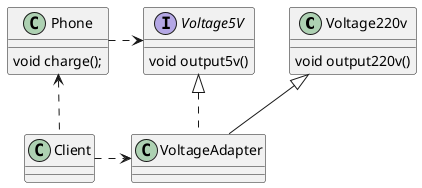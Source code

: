 @startuml

class Voltage220v{
    void output220v()
}
interface Voltage5V{
    void output5v()
}
class VoltageAdapter

class Phone{
    void charge();
}
class Client

Voltage220v <|-- VoltageAdapter
Voltage5V <|.. VoltageAdapter
Phone .> Voltage5V
Phone <.. Client
Client .> VoltageAdapter


@enduml
